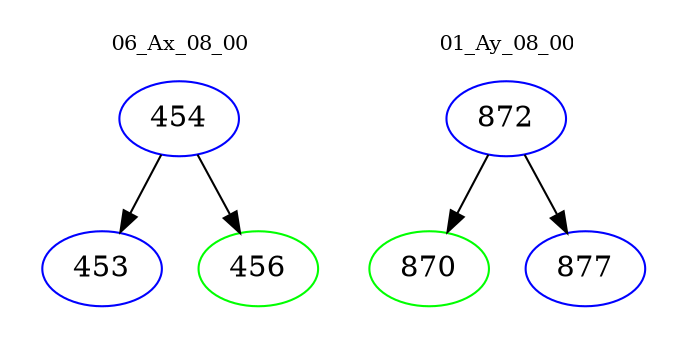 digraph{
subgraph cluster_0 {
color = white
label = "06_Ax_08_00";
fontsize=10;
T0_454 [label="454", color="blue"]
T0_454 -> T0_453 [color="black"]
T0_453 [label="453", color="blue"]
T0_454 -> T0_456 [color="black"]
T0_456 [label="456", color="green"]
}
subgraph cluster_1 {
color = white
label = "01_Ay_08_00";
fontsize=10;
T1_872 [label="872", color="blue"]
T1_872 -> T1_870 [color="black"]
T1_870 [label="870", color="green"]
T1_872 -> T1_877 [color="black"]
T1_877 [label="877", color="blue"]
}
}
